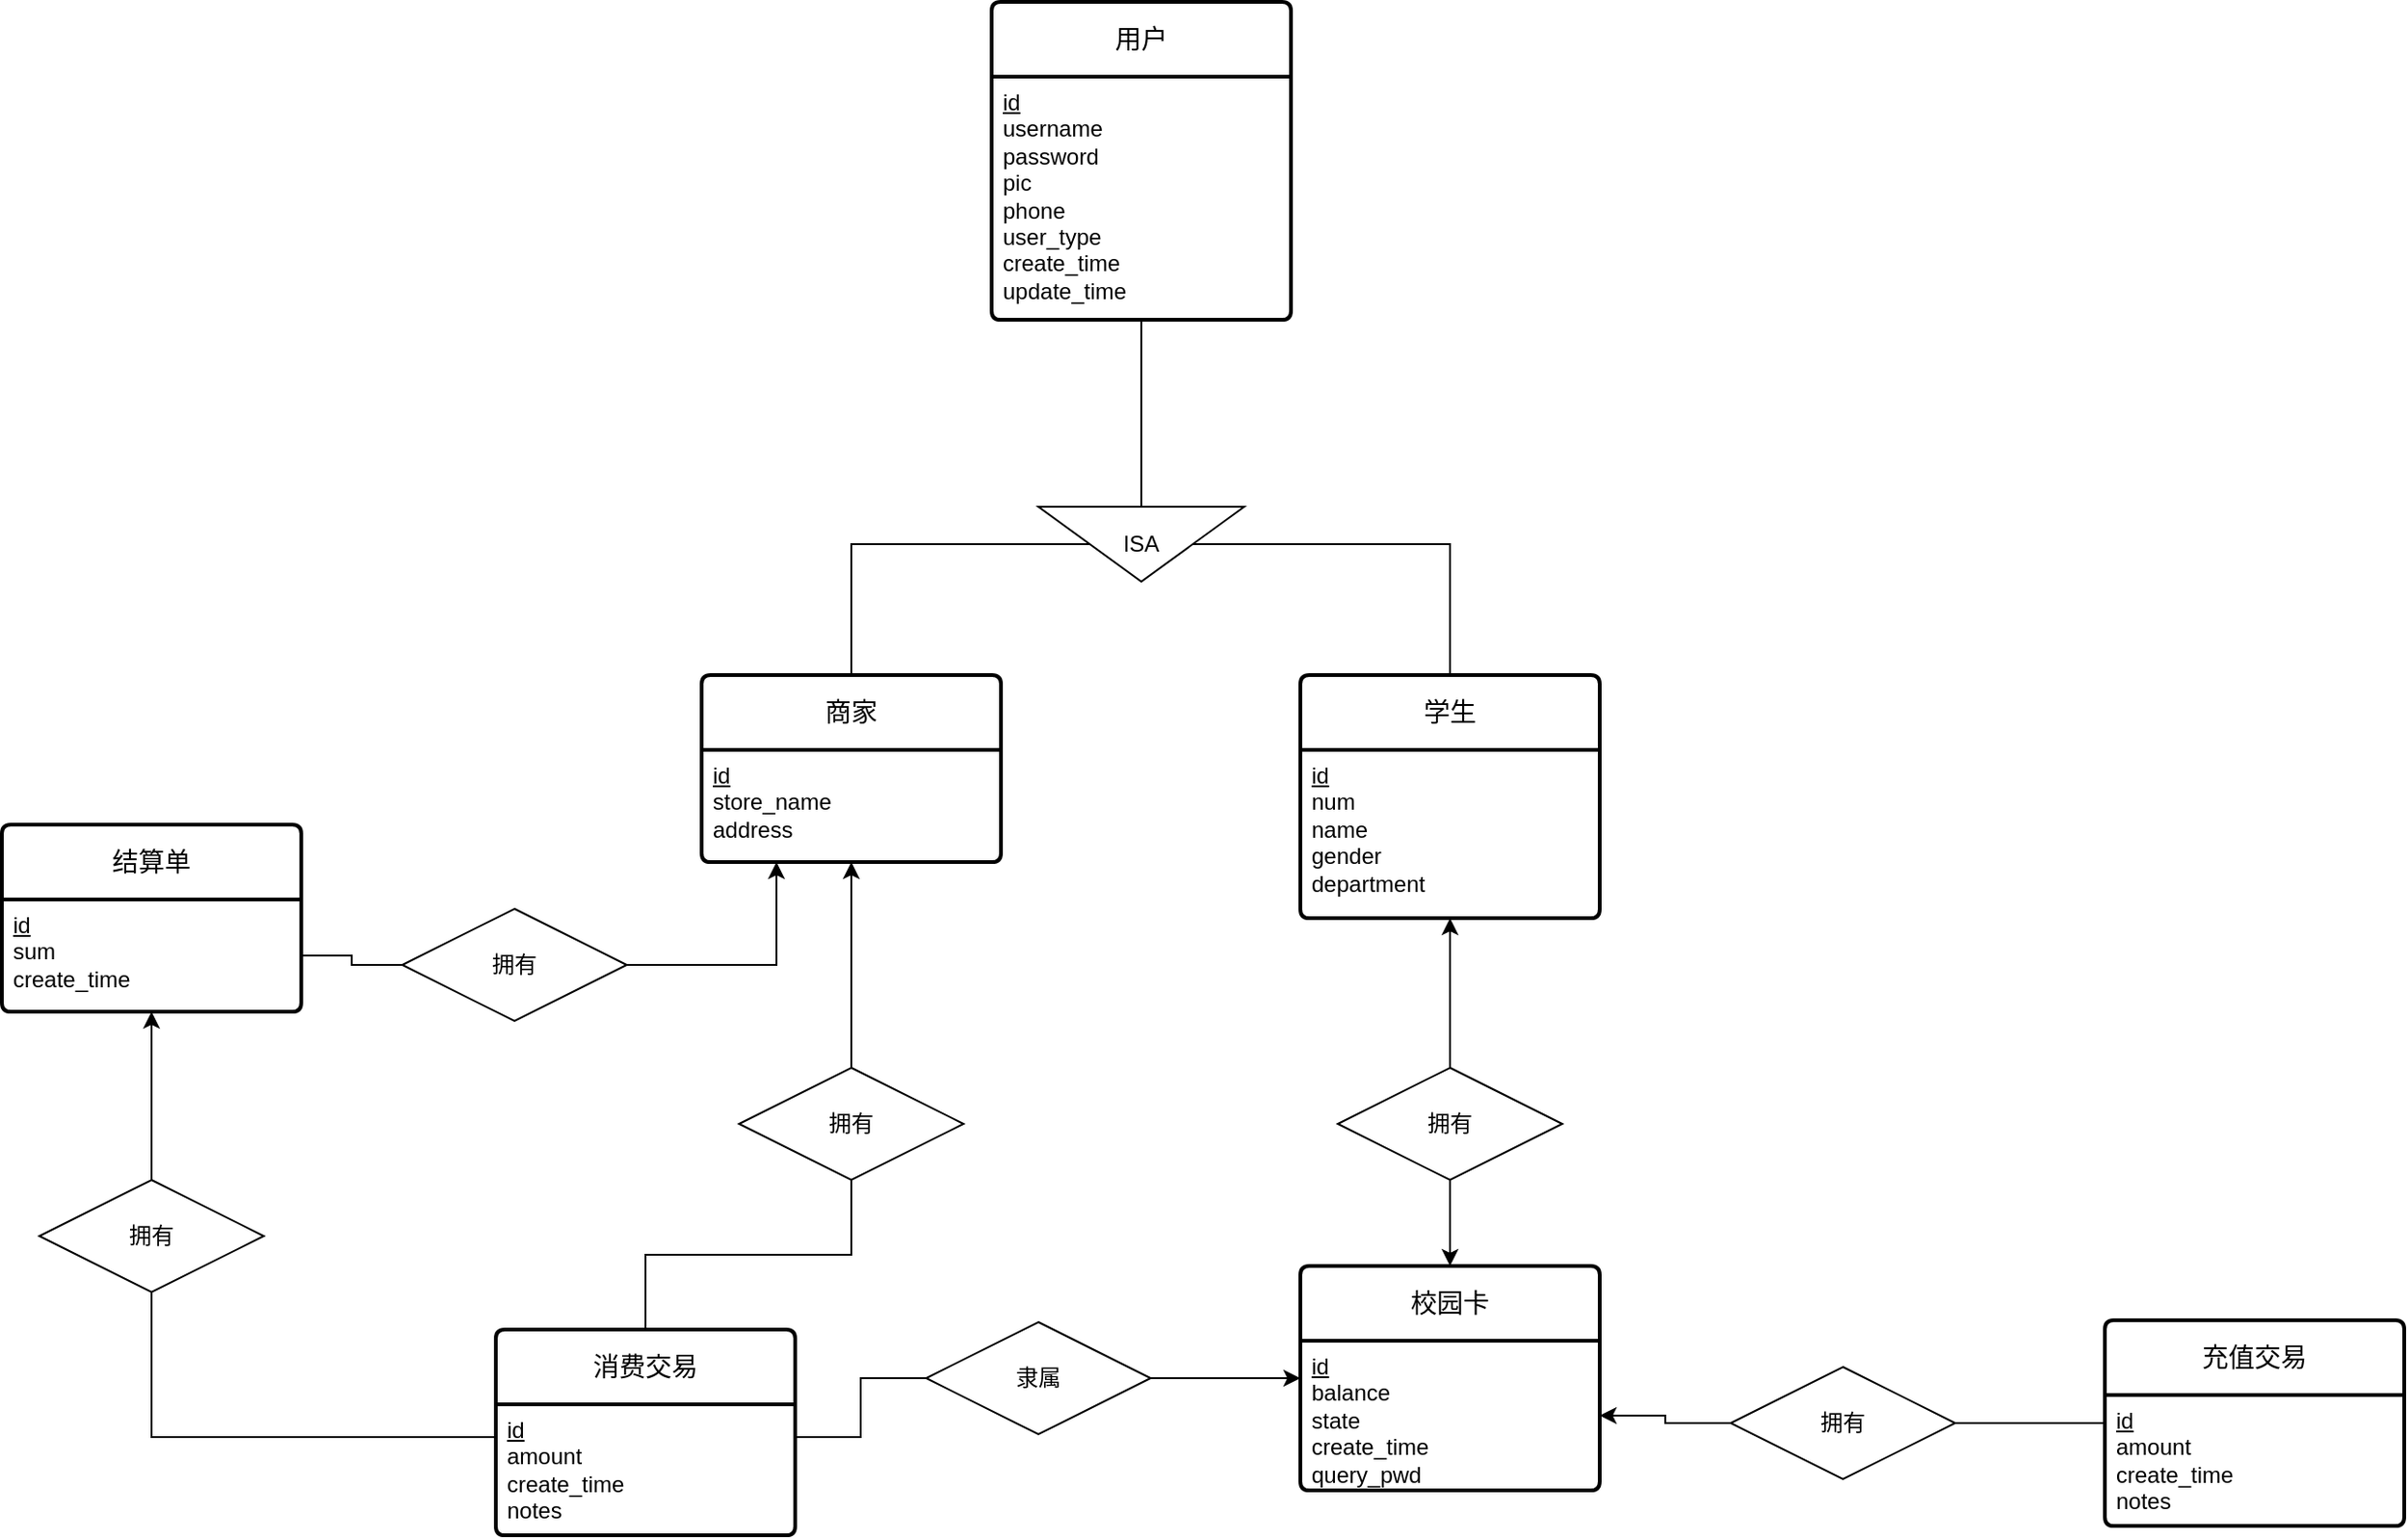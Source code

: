 <mxfile version="24.7.17">
  <diagram name="第 1 页" id="tQ-AfsL5KjRh9j0H5AqX">
    <mxGraphModel dx="1337" dy="714" grid="0" gridSize="10" guides="1" tooltips="1" connect="1" arrows="1" fold="1" page="1" pageScale="1" pageWidth="2336" pageHeight="1654" math="0" shadow="0">
      <root>
        <mxCell id="0" />
        <mxCell id="1" parent="0" />
        <mxCell id="bsNTXk9c0rtr0lj0yAxJ-3" value="商家" style="swimlane;childLayout=stackLayout;horizontal=1;startSize=40;horizontalStack=0;rounded=1;fontSize=14;fontStyle=0;strokeWidth=2;resizeParent=0;resizeLast=1;shadow=0;dashed=0;align=center;arcSize=4;whiteSpace=wrap;html=1;" parent="1" vertex="1">
          <mxGeometry x="930" y="730" width="160" height="100" as="geometry" />
        </mxCell>
        <mxCell id="bsNTXk9c0rtr0lj0yAxJ-4" value="&lt;div&gt;&lt;u&gt;id&lt;/u&gt;&lt;/div&gt;&lt;div&gt;store_name&lt;div&gt;address&lt;/div&gt;&lt;/div&gt;" style="align=left;strokeColor=none;fillColor=none;spacingLeft=4;fontSize=12;verticalAlign=top;resizable=0;rotatable=0;part=1;html=1;" parent="bsNTXk9c0rtr0lj0yAxJ-3" vertex="1">
          <mxGeometry y="40" width="160" height="60" as="geometry" />
        </mxCell>
        <mxCell id="bsNTXk9c0rtr0lj0yAxJ-5" value="校园卡" style="swimlane;childLayout=stackLayout;horizontal=1;startSize=40;horizontalStack=0;rounded=1;fontSize=14;fontStyle=0;strokeWidth=2;resizeParent=0;resizeLast=1;shadow=0;dashed=0;align=center;arcSize=4;whiteSpace=wrap;html=1;" parent="1" vertex="1">
          <mxGeometry x="1250" y="1046" width="160" height="120" as="geometry">
            <mxRectangle x="280" y="340" width="80" height="50" as="alternateBounds" />
          </mxGeometry>
        </mxCell>
        <mxCell id="bsNTXk9c0rtr0lj0yAxJ-6" value="&lt;u&gt;id&lt;/u&gt;&lt;div&gt;balance&lt;/div&gt;&lt;div&gt;state&lt;/div&gt;&lt;div&gt;create_time&lt;/div&gt;&lt;div&gt;query_pwd&lt;/div&gt;" style="align=left;strokeColor=none;fillColor=none;spacingLeft=4;fontSize=12;verticalAlign=top;resizable=0;rotatable=0;part=1;html=1;" parent="bsNTXk9c0rtr0lj0yAxJ-5" vertex="1">
          <mxGeometry y="40" width="160" height="80" as="geometry" />
        </mxCell>
        <mxCell id="bsNTXk9c0rtr0lj0yAxJ-7" value="用户" style="swimlane;childLayout=stackLayout;horizontal=1;startSize=40;horizontalStack=0;rounded=1;fontSize=14;fontStyle=0;strokeWidth=2;resizeParent=0;resizeLast=1;shadow=0;dashed=0;align=center;arcSize=4;whiteSpace=wrap;html=1;" parent="1" vertex="1">
          <mxGeometry x="1085" y="370" width="160" height="170" as="geometry">
            <mxRectangle x="1085" y="390" width="80" height="50" as="alternateBounds" />
          </mxGeometry>
        </mxCell>
        <mxCell id="bsNTXk9c0rtr0lj0yAxJ-8" value="&lt;u&gt;id&lt;/u&gt;&lt;div&gt;username&lt;/div&gt;&lt;div&gt;password&lt;/div&gt;&lt;div&gt;pic&lt;/div&gt;&lt;div&gt;phone&lt;/div&gt;&lt;div&gt;user_type&lt;/div&gt;&lt;div&gt;create_time&lt;/div&gt;&lt;div&gt;update_time&lt;/div&gt;" style="align=left;strokeColor=none;fillColor=none;spacingLeft=4;fontSize=12;verticalAlign=top;resizable=0;rotatable=0;part=1;html=1;" parent="bsNTXk9c0rtr0lj0yAxJ-7" vertex="1">
          <mxGeometry y="40" width="160" height="130" as="geometry" />
        </mxCell>
        <mxCell id="bsNTXk9c0rtr0lj0yAxJ-9" value="学生" style="swimlane;childLayout=stackLayout;horizontal=1;startSize=40;horizontalStack=0;rounded=1;fontSize=14;fontStyle=0;strokeWidth=2;resizeParent=0;resizeLast=1;shadow=0;dashed=0;align=center;arcSize=4;whiteSpace=wrap;html=1;" parent="1" vertex="1">
          <mxGeometry x="1250" y="730" width="160" height="130" as="geometry" />
        </mxCell>
        <mxCell id="bsNTXk9c0rtr0lj0yAxJ-11" value="&lt;div&gt;&lt;span style=&quot;background-color: initial;&quot;&gt;&lt;u&gt;id&lt;/u&gt;&lt;/span&gt;&lt;/div&gt;&lt;div&gt;&lt;span style=&quot;background-color: initial;&quot;&gt;num&lt;/span&gt;&lt;br&gt;&lt;/div&gt;name&lt;div&gt;gender&lt;/div&gt;&lt;div&gt;department&lt;/div&gt;" style="align=left;strokeColor=none;fillColor=none;spacingLeft=4;fontSize=12;verticalAlign=top;resizable=0;rotatable=0;part=1;html=1;" parent="bsNTXk9c0rtr0lj0yAxJ-9" vertex="1">
          <mxGeometry y="40" width="160" height="90" as="geometry" />
        </mxCell>
        <mxCell id="bsNTXk9c0rtr0lj0yAxJ-16" style="edgeStyle=orthogonalEdgeStyle;rounded=0;orthogonalLoop=1;jettySize=auto;html=1;exitX=0.5;exitY=1;exitDx=0;exitDy=0;entryX=0.5;entryY=0;entryDx=0;entryDy=0;curved=0;strokeColor=default;endArrow=none;endFill=0;" parent="1" source="bsNTXk9c0rtr0lj0yAxJ-12" target="bsNTXk9c0rtr0lj0yAxJ-3" edge="1">
          <mxGeometry relative="1" as="geometry" />
        </mxCell>
        <mxCell id="bsNTXk9c0rtr0lj0yAxJ-17" style="edgeStyle=orthogonalEdgeStyle;rounded=0;orthogonalLoop=1;jettySize=auto;html=1;exitX=0.5;exitY=0;exitDx=0;exitDy=0;entryX=0.5;entryY=0;entryDx=0;entryDy=0;endArrow=none;endFill=0;" parent="1" source="bsNTXk9c0rtr0lj0yAxJ-12" target="bsNTXk9c0rtr0lj0yAxJ-9" edge="1">
          <mxGeometry relative="1" as="geometry" />
        </mxCell>
        <mxCell id="bsNTXk9c0rtr0lj0yAxJ-12" value="ISA" style="triangle;whiteSpace=wrap;html=1;direction=south;" parent="1" vertex="1">
          <mxGeometry x="1110" y="640" width="110" height="40" as="geometry" />
        </mxCell>
        <mxCell id="bsNTXk9c0rtr0lj0yAxJ-18" style="edgeStyle=orthogonalEdgeStyle;rounded=0;orthogonalLoop=1;jettySize=auto;html=1;exitX=0.5;exitY=1;exitDx=0;exitDy=0;entryX=0;entryY=0.5;entryDx=0;entryDy=0;endArrow=none;endFill=0;" parent="1" source="bsNTXk9c0rtr0lj0yAxJ-8" target="bsNTXk9c0rtr0lj0yAxJ-12" edge="1">
          <mxGeometry relative="1" as="geometry" />
        </mxCell>
        <mxCell id="sROBQhHm6fGoaaXTvxsk-38" style="edgeStyle=orthogonalEdgeStyle;rounded=0;orthogonalLoop=1;jettySize=auto;html=1;exitX=0.5;exitY=0;exitDx=0;exitDy=0;entryX=0.5;entryY=1;entryDx=0;entryDy=0;endArrow=none;endFill=0;" parent="1" source="bsNTXk9c0rtr0lj0yAxJ-19" target="sROBQhHm6fGoaaXTvxsk-36" edge="1">
          <mxGeometry relative="1" as="geometry" />
        </mxCell>
        <mxCell id="bsNTXk9c0rtr0lj0yAxJ-19" value="消费交易" style="swimlane;childLayout=stackLayout;horizontal=1;startSize=40;horizontalStack=0;rounded=1;fontSize=14;fontStyle=0;strokeWidth=2;resizeParent=0;resizeLast=1;shadow=0;dashed=0;align=center;arcSize=4;whiteSpace=wrap;html=1;" parent="1" vertex="1">
          <mxGeometry x="820" y="1080" width="160" height="110" as="geometry">
            <mxRectangle x="280" y="340" width="80" height="50" as="alternateBounds" />
          </mxGeometry>
        </mxCell>
        <mxCell id="bsNTXk9c0rtr0lj0yAxJ-20" value="&lt;u&gt;id&lt;/u&gt;&lt;div&gt;amount&lt;div&gt;create_time&lt;/div&gt;&lt;/div&gt;&lt;div&gt;notes&lt;/div&gt;" style="align=left;strokeColor=none;fillColor=none;spacingLeft=4;fontSize=12;verticalAlign=top;resizable=0;rotatable=0;part=1;html=1;" parent="bsNTXk9c0rtr0lj0yAxJ-19" vertex="1">
          <mxGeometry y="40" width="160" height="70" as="geometry" />
        </mxCell>
        <mxCell id="6NOIR0qU3jWCvSPrnqtV-3" style="edgeStyle=orthogonalEdgeStyle;rounded=0;orthogonalLoop=1;jettySize=auto;html=1;entryX=1;entryY=0.5;entryDx=0;entryDy=0;endArrow=none;endFill=0;" parent="1" source="sROBQhHm6fGoaaXTvxsk-4" target="sROBQhHm6fGoaaXTvxsk-14" edge="1">
          <mxGeometry relative="1" as="geometry" />
        </mxCell>
        <mxCell id="sROBQhHm6fGoaaXTvxsk-4" value="充值交易" style="swimlane;childLayout=stackLayout;horizontal=1;startSize=40;horizontalStack=0;rounded=1;fontSize=14;fontStyle=0;strokeWidth=2;resizeParent=0;resizeLast=1;shadow=0;dashed=0;align=center;arcSize=4;whiteSpace=wrap;html=1;" parent="1" vertex="1">
          <mxGeometry x="1680" y="1075" width="160" height="110" as="geometry">
            <mxRectangle x="280" y="340" width="80" height="50" as="alternateBounds" />
          </mxGeometry>
        </mxCell>
        <mxCell id="sROBQhHm6fGoaaXTvxsk-5" value="&lt;u&gt;id&lt;/u&gt;&lt;div&gt;amount&lt;div&gt;create_time&lt;/div&gt;&lt;/div&gt;&lt;div&gt;notes&lt;/div&gt;" style="align=left;strokeColor=none;fillColor=none;spacingLeft=4;fontSize=12;verticalAlign=top;resizable=0;rotatable=0;part=1;html=1;" parent="sROBQhHm6fGoaaXTvxsk-4" vertex="1">
          <mxGeometry y="40" width="160" height="70" as="geometry" />
        </mxCell>
        <mxCell id="sROBQhHm6fGoaaXTvxsk-9" value="结算单" style="swimlane;childLayout=stackLayout;horizontal=1;startSize=40;horizontalStack=0;rounded=1;fontSize=14;fontStyle=0;strokeWidth=2;resizeParent=0;resizeLast=1;shadow=0;dashed=0;align=center;arcSize=4;whiteSpace=wrap;html=1;" parent="1" vertex="1">
          <mxGeometry x="556" y="810" width="160" height="100" as="geometry">
            <mxRectangle x="280" y="340" width="80" height="50" as="alternateBounds" />
          </mxGeometry>
        </mxCell>
        <mxCell id="sROBQhHm6fGoaaXTvxsk-10" value="&lt;u&gt;id&lt;/u&gt;&lt;div&gt;sum&lt;/div&gt;&lt;div&gt;create_time&lt;/div&gt;" style="align=left;strokeColor=none;fillColor=none;spacingLeft=4;fontSize=12;verticalAlign=top;resizable=0;rotatable=0;part=1;html=1;" parent="sROBQhHm6fGoaaXTvxsk-9" vertex="1">
          <mxGeometry y="40" width="160" height="60" as="geometry" />
        </mxCell>
        <mxCell id="sROBQhHm6fGoaaXTvxsk-12" style="edgeStyle=orthogonalEdgeStyle;rounded=0;orthogonalLoop=1;jettySize=auto;html=1;exitX=0.5;exitY=0;exitDx=0;exitDy=0;entryX=0.5;entryY=1;entryDx=0;entryDy=0;" parent="1" source="sROBQhHm6fGoaaXTvxsk-11" target="bsNTXk9c0rtr0lj0yAxJ-11" edge="1">
          <mxGeometry relative="1" as="geometry" />
        </mxCell>
        <mxCell id="sROBQhHm6fGoaaXTvxsk-13" value="" style="edgeStyle=orthogonalEdgeStyle;rounded=0;orthogonalLoop=1;jettySize=auto;html=1;exitX=0.5;exitY=1;exitDx=0;exitDy=0;entryX=0.5;entryY=0;entryDx=0;entryDy=0;" parent="1" source="sROBQhHm6fGoaaXTvxsk-11" target="bsNTXk9c0rtr0lj0yAxJ-5" edge="1">
          <mxGeometry y="20" relative="1" as="geometry">
            <mxPoint as="offset" />
          </mxGeometry>
        </mxCell>
        <mxCell id="sROBQhHm6fGoaaXTvxsk-11" value="拥有" style="shape=rhombus;perimeter=rhombusPerimeter;whiteSpace=wrap;html=1;align=center;" parent="1" vertex="1">
          <mxGeometry x="1270" y="940" width="120" height="60" as="geometry" />
        </mxCell>
        <mxCell id="6NOIR0qU3jWCvSPrnqtV-2" style="edgeStyle=orthogonalEdgeStyle;rounded=0;orthogonalLoop=1;jettySize=auto;html=1;" parent="1" source="sROBQhHm6fGoaaXTvxsk-14" target="bsNTXk9c0rtr0lj0yAxJ-6" edge="1">
          <mxGeometry relative="1" as="geometry" />
        </mxCell>
        <mxCell id="sROBQhHm6fGoaaXTvxsk-14" value="拥有" style="shape=rhombus;perimeter=rhombusPerimeter;whiteSpace=wrap;html=1;align=center;" parent="1" vertex="1">
          <mxGeometry x="1480" y="1100" width="120" height="60" as="geometry" />
        </mxCell>
        <mxCell id="sROBQhHm6fGoaaXTvxsk-31" style="edgeStyle=orthogonalEdgeStyle;rounded=0;orthogonalLoop=1;jettySize=auto;html=1;exitX=1;exitY=0.5;exitDx=0;exitDy=0;entryX=0;entryY=0.25;entryDx=0;entryDy=0;" parent="1" source="sROBQhHm6fGoaaXTvxsk-30" target="bsNTXk9c0rtr0lj0yAxJ-6" edge="1">
          <mxGeometry relative="1" as="geometry" />
        </mxCell>
        <mxCell id="sROBQhHm6fGoaaXTvxsk-30" value="隶属" style="shape=rhombus;perimeter=rhombusPerimeter;whiteSpace=wrap;html=1;align=center;" parent="1" vertex="1">
          <mxGeometry x="1050" y="1076" width="120" height="60" as="geometry" />
        </mxCell>
        <mxCell id="sROBQhHm6fGoaaXTvxsk-32" style="edgeStyle=orthogonalEdgeStyle;rounded=0;orthogonalLoop=1;jettySize=auto;html=1;exitX=1;exitY=0.25;exitDx=0;exitDy=0;entryX=0;entryY=0.5;entryDx=0;entryDy=0;endArrow=none;endFill=0;" parent="1" source="bsNTXk9c0rtr0lj0yAxJ-20" target="sROBQhHm6fGoaaXTvxsk-30" edge="1">
          <mxGeometry relative="1" as="geometry" />
        </mxCell>
        <mxCell id="sROBQhHm6fGoaaXTvxsk-34" style="edgeStyle=orthogonalEdgeStyle;rounded=0;orthogonalLoop=1;jettySize=auto;html=1;exitX=0.5;exitY=0;exitDx=0;exitDy=0;entryX=0.5;entryY=1;entryDx=0;entryDy=0;" parent="1" source="sROBQhHm6fGoaaXTvxsk-33" target="sROBQhHm6fGoaaXTvxsk-10" edge="1">
          <mxGeometry relative="1" as="geometry" />
        </mxCell>
        <mxCell id="sROBQhHm6fGoaaXTvxsk-35" style="edgeStyle=orthogonalEdgeStyle;rounded=0;orthogonalLoop=1;jettySize=auto;html=1;exitX=0.5;exitY=1;exitDx=0;exitDy=0;entryX=0;entryY=0.25;entryDx=0;entryDy=0;endArrow=none;endFill=0;" parent="1" source="sROBQhHm6fGoaaXTvxsk-33" target="bsNTXk9c0rtr0lj0yAxJ-20" edge="1">
          <mxGeometry relative="1" as="geometry" />
        </mxCell>
        <mxCell id="sROBQhHm6fGoaaXTvxsk-33" value="拥有" style="shape=rhombus;perimeter=rhombusPerimeter;whiteSpace=wrap;html=1;align=center;" parent="1" vertex="1">
          <mxGeometry x="576" y="1000" width="120" height="60" as="geometry" />
        </mxCell>
        <mxCell id="sROBQhHm6fGoaaXTvxsk-37" style="edgeStyle=orthogonalEdgeStyle;rounded=0;orthogonalLoop=1;jettySize=auto;html=1;exitX=0.5;exitY=0;exitDx=0;exitDy=0;entryX=0.5;entryY=1;entryDx=0;entryDy=0;" parent="1" source="sROBQhHm6fGoaaXTvxsk-36" target="bsNTXk9c0rtr0lj0yAxJ-4" edge="1">
          <mxGeometry relative="1" as="geometry" />
        </mxCell>
        <mxCell id="sROBQhHm6fGoaaXTvxsk-36" value="拥有" style="shape=rhombus;perimeter=rhombusPerimeter;whiteSpace=wrap;html=1;align=center;" parent="1" vertex="1">
          <mxGeometry x="950" y="940" width="120" height="60" as="geometry" />
        </mxCell>
        <mxCell id="sROBQhHm6fGoaaXTvxsk-44" style="edgeStyle=orthogonalEdgeStyle;rounded=0;orthogonalLoop=1;jettySize=auto;html=1;exitX=1;exitY=0.5;exitDx=0;exitDy=0;entryX=0.25;entryY=1;entryDx=0;entryDy=0;" parent="1" source="sROBQhHm6fGoaaXTvxsk-39" target="bsNTXk9c0rtr0lj0yAxJ-4" edge="1">
          <mxGeometry relative="1" as="geometry" />
        </mxCell>
        <mxCell id="sROBQhHm6fGoaaXTvxsk-39" value="拥有" style="shape=rhombus;perimeter=rhombusPerimeter;whiteSpace=wrap;html=1;align=center;" parent="1" vertex="1">
          <mxGeometry x="770" y="855" width="120" height="60" as="geometry" />
        </mxCell>
        <mxCell id="sROBQhHm6fGoaaXTvxsk-41" style="edgeStyle=orthogonalEdgeStyle;rounded=0;orthogonalLoop=1;jettySize=auto;html=1;exitX=1;exitY=0.5;exitDx=0;exitDy=0;entryX=0;entryY=0.5;entryDx=0;entryDy=0;endArrow=none;endFill=0;" parent="1" source="sROBQhHm6fGoaaXTvxsk-10" target="sROBQhHm6fGoaaXTvxsk-39" edge="1">
          <mxGeometry relative="1" as="geometry" />
        </mxCell>
      </root>
    </mxGraphModel>
  </diagram>
</mxfile>

